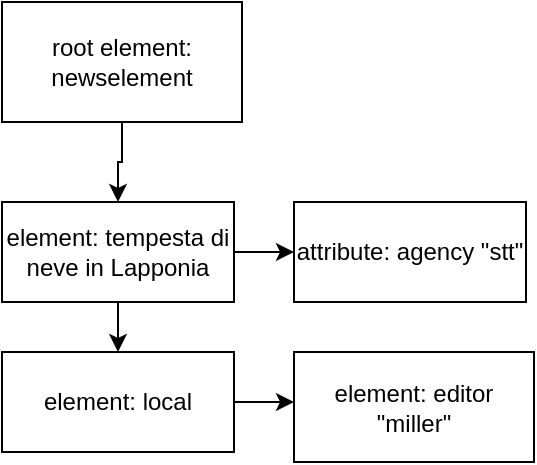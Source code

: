<mxfile version="20.6.0" type="device"><diagram id="1WqYvxBitjFd-pDG79jH" name="Pagina-1"><mxGraphModel dx="1422" dy="737" grid="1" gridSize="10" guides="1" tooltips="1" connect="1" arrows="1" fold="1" page="1" pageScale="1" pageWidth="827" pageHeight="1169" math="0" shadow="0"><root><mxCell id="0"/><mxCell id="1" parent="0"/><mxCell id="gO3QO7Rti1juFs2BY7Fo-3" style="edgeStyle=orthogonalEdgeStyle;rounded=0;orthogonalLoop=1;jettySize=auto;html=1;" edge="1" parent="1" source="gO3QO7Rti1juFs2BY7Fo-1" target="gO3QO7Rti1juFs2BY7Fo-2"><mxGeometry relative="1" as="geometry"/></mxCell><mxCell id="gO3QO7Rti1juFs2BY7Fo-1" value="root element:&lt;br&gt;newselement" style="rounded=0;whiteSpace=wrap;html=1;" vertex="1" parent="1"><mxGeometry x="354" y="90" width="120" height="60" as="geometry"/></mxCell><mxCell id="gO3QO7Rti1juFs2BY7Fo-5" style="edgeStyle=orthogonalEdgeStyle;rounded=0;orthogonalLoop=1;jettySize=auto;html=1;" edge="1" parent="1" source="gO3QO7Rti1juFs2BY7Fo-2" target="gO3QO7Rti1juFs2BY7Fo-4"><mxGeometry relative="1" as="geometry"/></mxCell><mxCell id="gO3QO7Rti1juFs2BY7Fo-7" style="edgeStyle=orthogonalEdgeStyle;rounded=0;orthogonalLoop=1;jettySize=auto;html=1;" edge="1" parent="1" source="gO3QO7Rti1juFs2BY7Fo-2" target="gO3QO7Rti1juFs2BY7Fo-6"><mxGeometry relative="1" as="geometry"/></mxCell><mxCell id="gO3QO7Rti1juFs2BY7Fo-2" value="element: tempesta di neve in Lapponia" style="rounded=0;whiteSpace=wrap;html=1;" vertex="1" parent="1"><mxGeometry x="354" y="190" width="116" height="50" as="geometry"/></mxCell><mxCell id="gO3QO7Rti1juFs2BY7Fo-4" value="attribute: agency &quot;stt&quot;" style="rounded=0;whiteSpace=wrap;html=1;" vertex="1" parent="1"><mxGeometry x="500" y="190" width="116" height="50" as="geometry"/></mxCell><mxCell id="gO3QO7Rti1juFs2BY7Fo-9" style="edgeStyle=orthogonalEdgeStyle;rounded=0;orthogonalLoop=1;jettySize=auto;html=1;" edge="1" parent="1" source="gO3QO7Rti1juFs2BY7Fo-6"><mxGeometry relative="1" as="geometry"><mxPoint x="500" y="290" as="targetPoint"/></mxGeometry></mxCell><mxCell id="gO3QO7Rti1juFs2BY7Fo-6" value="element: local" style="rounded=0;whiteSpace=wrap;html=1;" vertex="1" parent="1"><mxGeometry x="354" y="265" width="116" height="50" as="geometry"/></mxCell><mxCell id="gO3QO7Rti1juFs2BY7Fo-10" value="element: editor &quot;miller&quot;" style="whiteSpace=wrap;html=1;" vertex="1" parent="1"><mxGeometry x="500" y="265" width="120" height="55" as="geometry"/></mxCell></root></mxGraphModel></diagram></mxfile>
